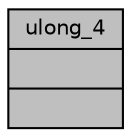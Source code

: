 digraph "ulong_4"
{
  edge [fontname="Helvetica",fontsize="10",labelfontname="Helvetica",labelfontsize="10"];
  node [fontname="Helvetica",fontsize="10",shape=record];
  Node1 [label="{ulong_4\n||}",height=0.2,width=0.4,color="black", fillcolor="grey75", style="filled", fontcolor="black"];
}
